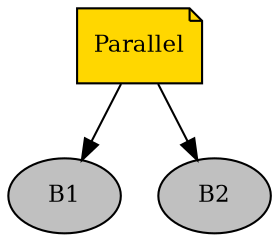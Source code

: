 digraph parallel {
graph [fontname="times-roman"];
node [fontname="times-roman"];
edge [fontname="times-roman"];
"Parallel" [fontcolor=black, shape=note, fontsize=11, style=filled, fillcolor=gold];
"B1" [fontcolor=black, shape=ellipse, fontsize=11, style=filled, fillcolor=gray];
"Parallel" -> "B1";
"B2" [fontcolor=black, shape=ellipse, fontsize=11, style=filled, fillcolor=gray];
"Parallel" -> "B2";
}

